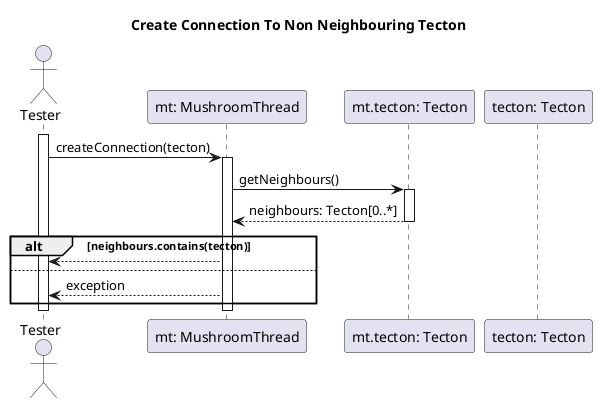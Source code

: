 @startuml Create Connection To Non Neighbouring Tecton

title Create Connection To Non Neighbouring Tecton

actor "Tester" as tester

participant "mt: MushroomThread" as mt
participant "mt.tecton: Tecton" as tecton
participant "tecton: Tecton" as not_negihbour

activate tester
tester -> mt: createConnection(tecton)
activate mt

mt->tecton: getNeighbours()
activate tecton
tecton --> mt: neighbours: Tecton[0..*]
deactivate tecton

'mt -> mt: neighbours.contains(tecton)
'activate mt
'mt --> mt: false
'deactivate mt

alt neighbours.contains(tecton) 
    mt --> tester
else
    mt --> tester: exception
end
deactivate mt
deactivate tester




@enduml